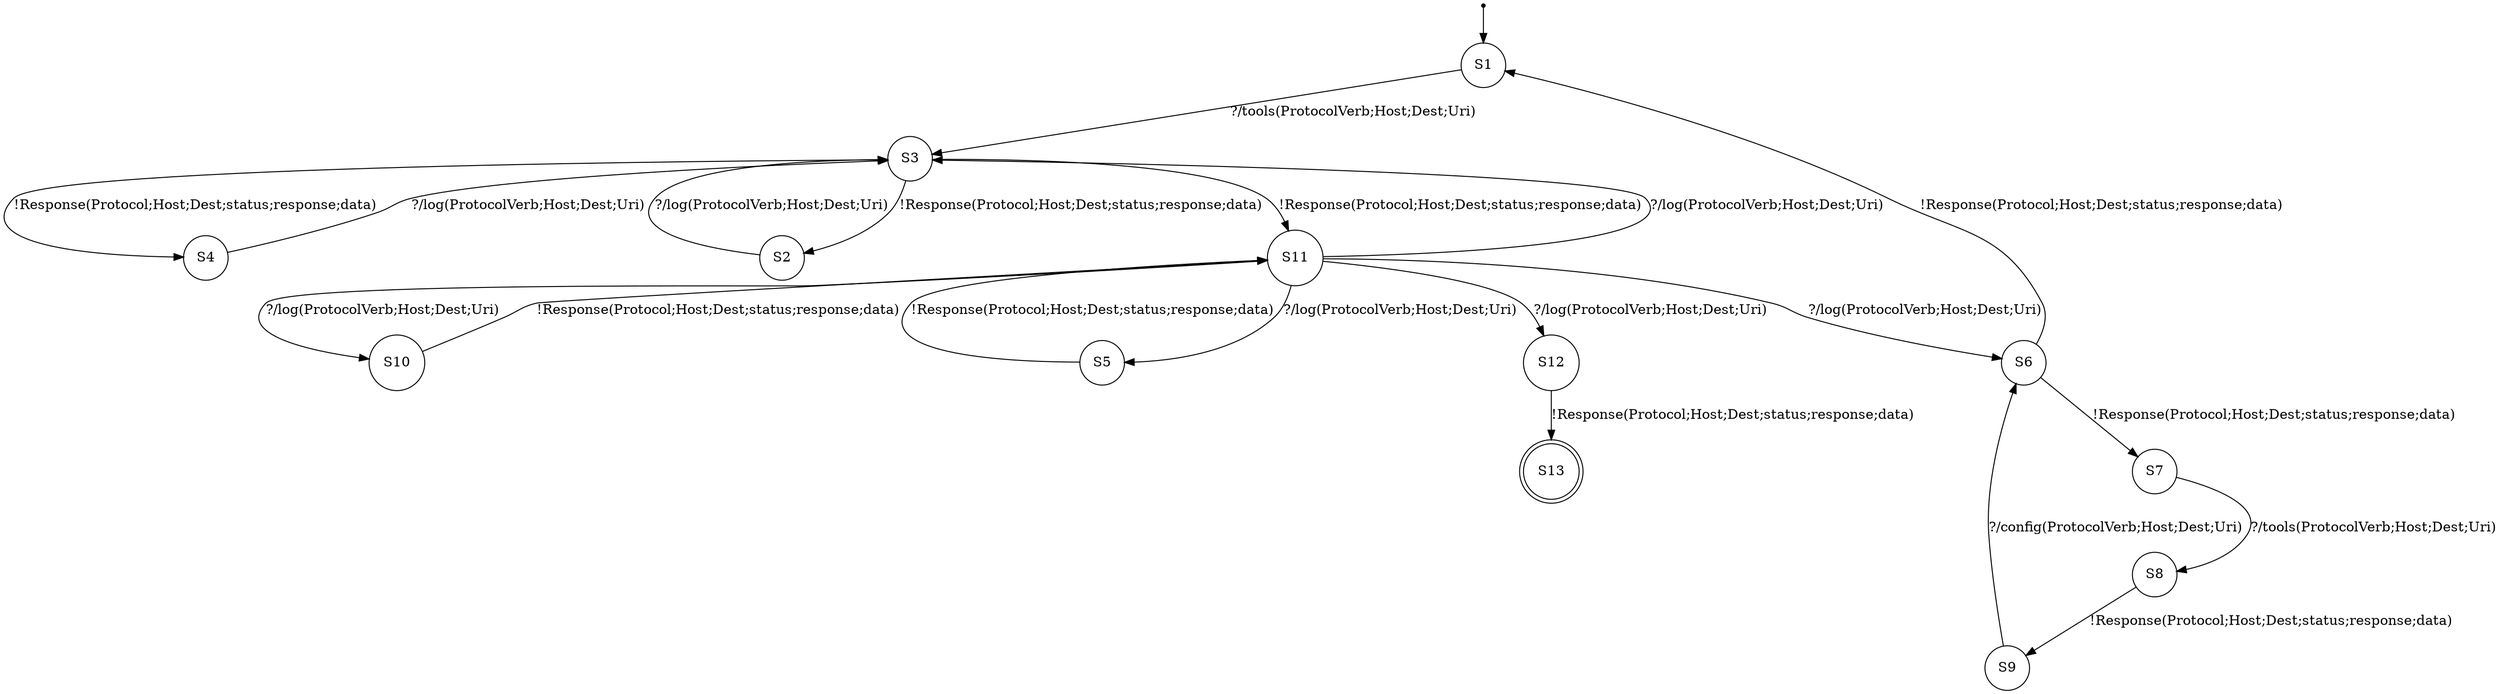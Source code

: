 digraph LTS {
S00[shape=point]
S1[label=S1,shape=circle];
S2[label=S2,shape=circle];
S3[label=S3,shape=circle];
S4[label=S4,shape=circle];
S5[label=S5,shape=circle];
S6[label=S6,shape=circle];
S7[label=S7,shape=circle];
S8[label=S8,shape=circle];
S9[label=S9,shape=circle];
S10[label=S10,shape=circle];
S11[label=S11,shape=circle];
S12[label=S12,shape=circle];
S13[label=S13,shape=doublecircle];
S00 -> S1
S1 -> S3[label ="?/tools(ProtocolVerb;Host;Dest;Uri)"];
S2 -> S3[label ="?/log(ProtocolVerb;Host;Dest;Uri)"];
S3 -> S2[label ="!Response(Protocol;Host;Dest;status;response;data)"];
S3 -> S4[label ="!Response(Protocol;Host;Dest;status;response;data)"];
S3 -> S11[label ="!Response(Protocol;Host;Dest;status;response;data)"];
S4 -> S3[label ="?/log(ProtocolVerb;Host;Dest;Uri)"];
S5 -> S11[label ="!Response(Protocol;Host;Dest;status;response;data)"];
S6 -> S1[label ="!Response(Protocol;Host;Dest;status;response;data)"];
S6 -> S7[label ="!Response(Protocol;Host;Dest;status;response;data)"];
S7 -> S8[label ="?/tools(ProtocolVerb;Host;Dest;Uri)"];
S8 -> S9[label ="!Response(Protocol;Host;Dest;status;response;data)"];
S9 -> S6[label ="?/config(ProtocolVerb;Host;Dest;Uri)"];
S10 -> S11[label ="!Response(Protocol;Host;Dest;status;response;data)"];
S11 -> S3[label ="?/log(ProtocolVerb;Host;Dest;Uri)"];
S11 -> S5[label ="?/log(ProtocolVerb;Host;Dest;Uri)"];
S11 -> S6[label ="?/log(ProtocolVerb;Host;Dest;Uri)"];
S11 -> S10[label ="?/log(ProtocolVerb;Host;Dest;Uri)"];
S11 -> S12[label ="?/log(ProtocolVerb;Host;Dest;Uri)"];
S12 -> S13[label ="!Response(Protocol;Host;Dest;status;response;data)"];
}
